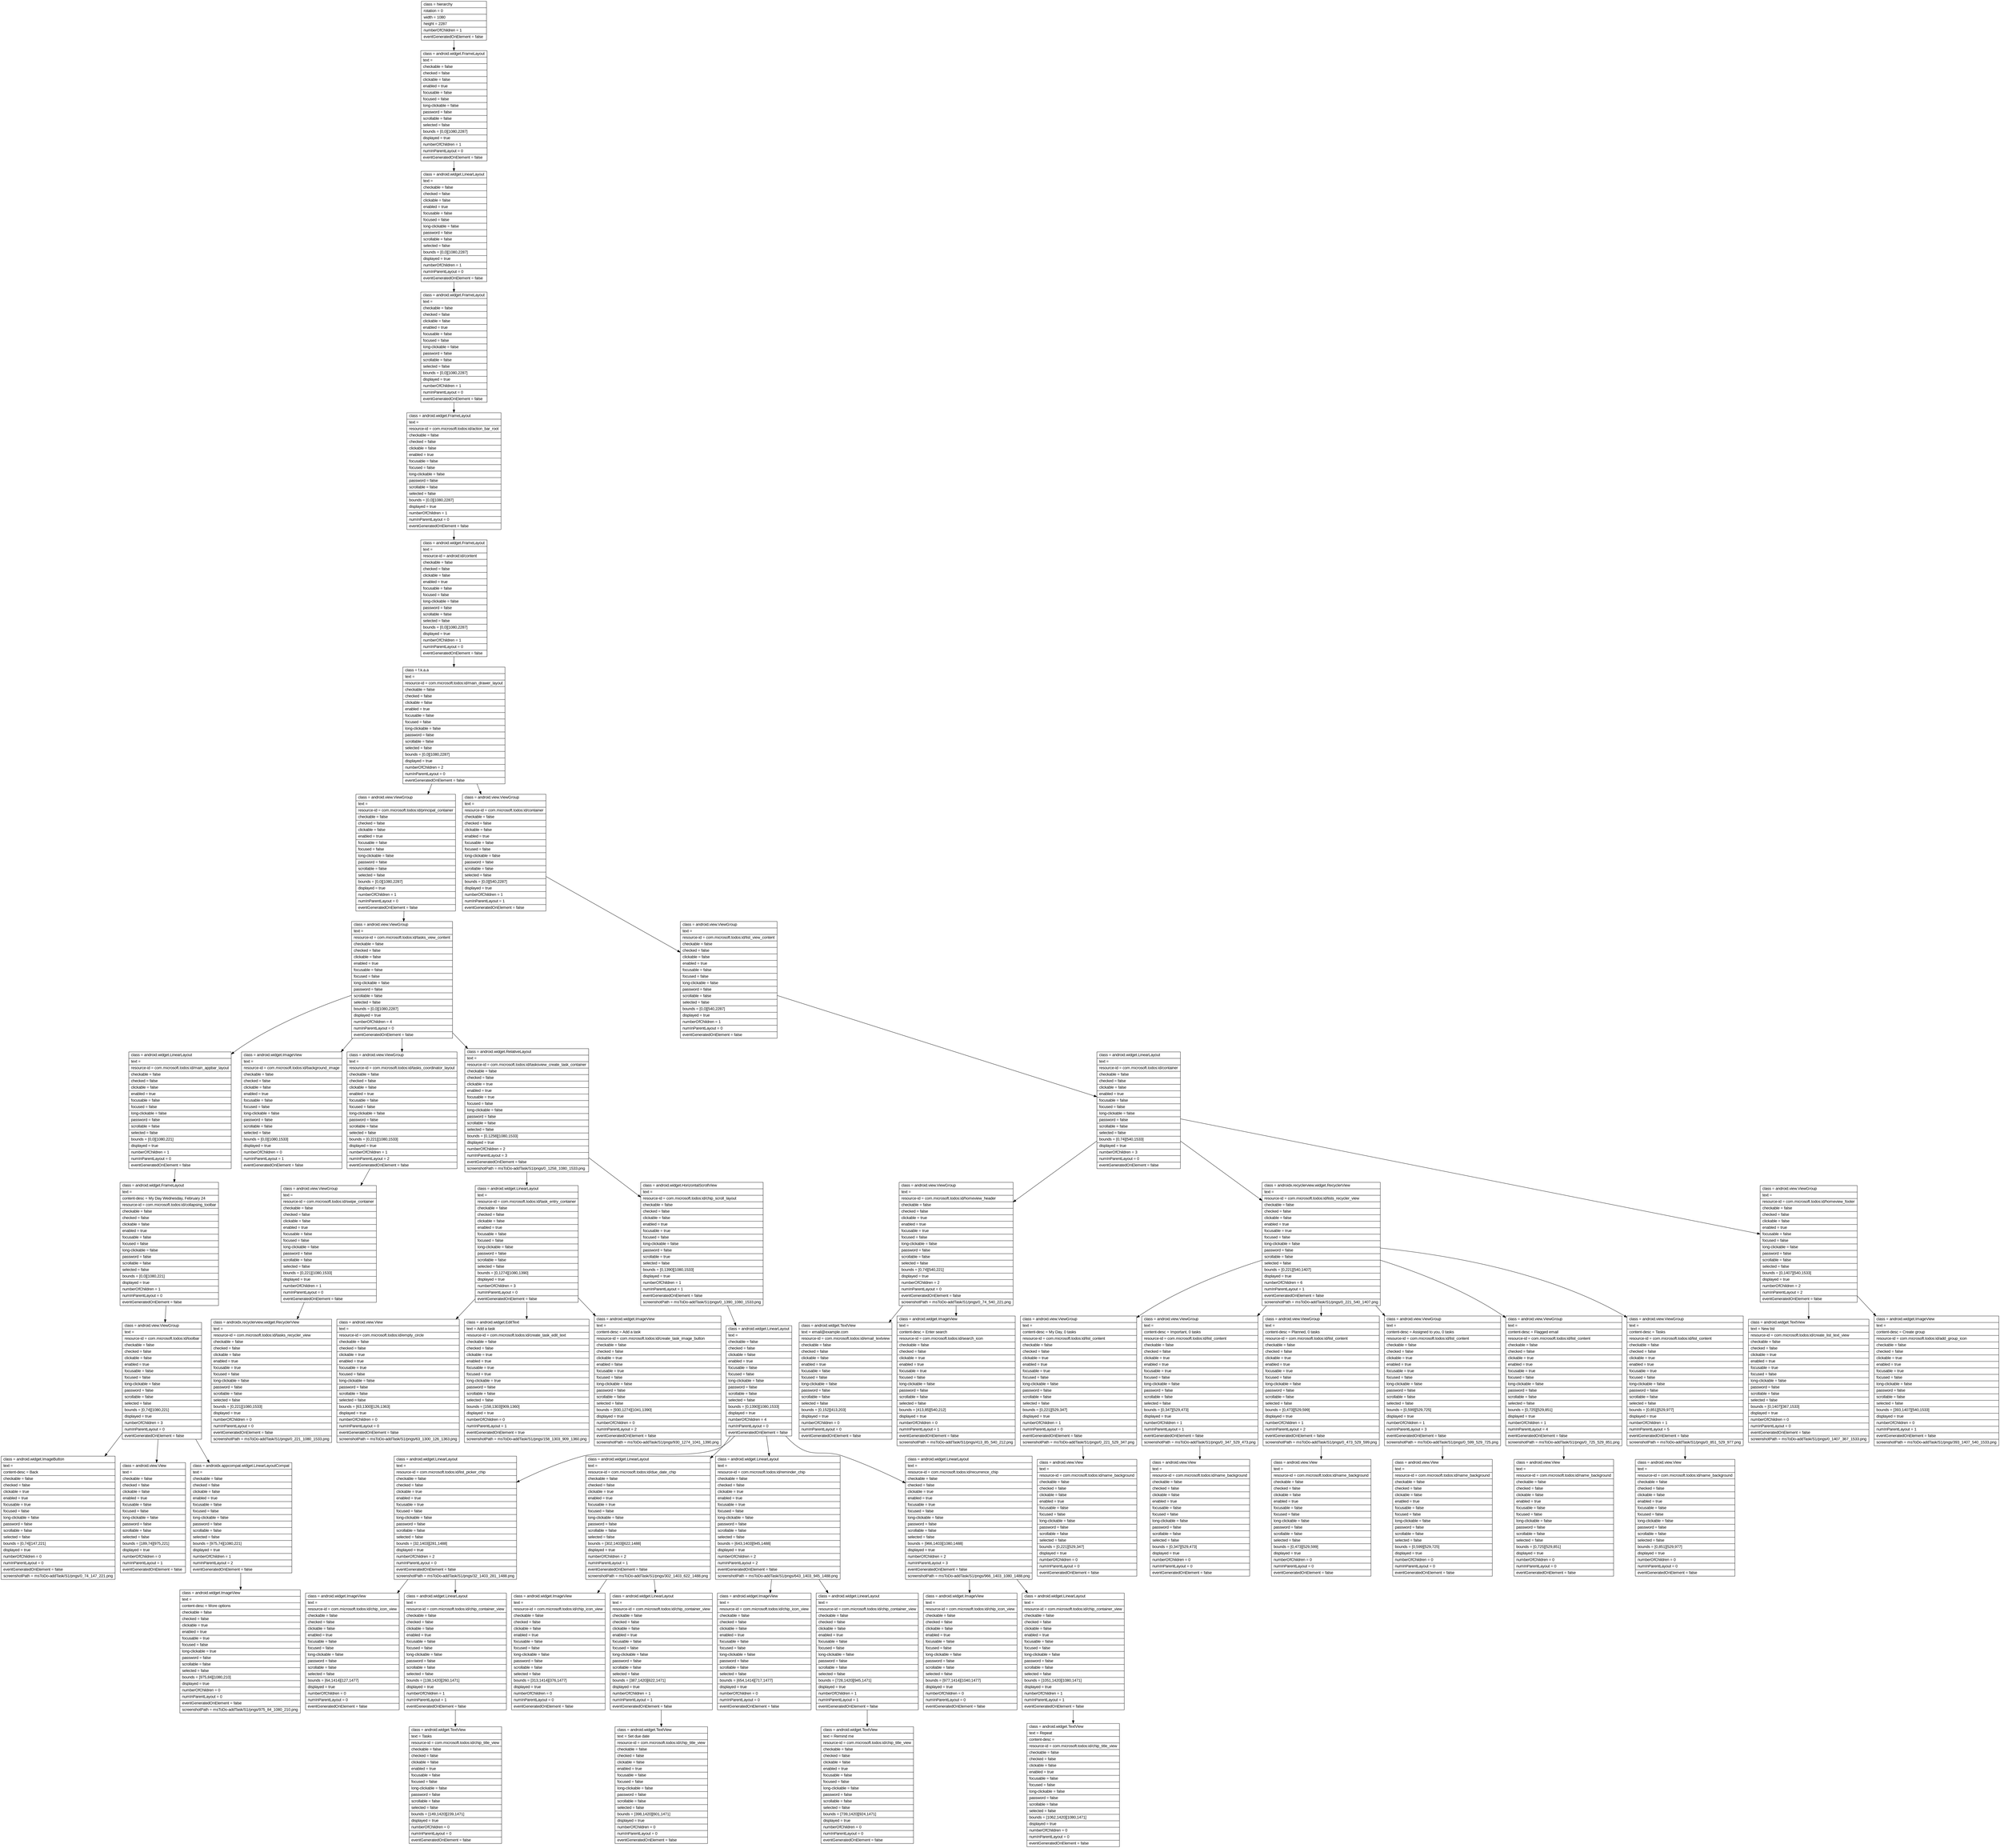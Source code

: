 digraph Layout {

	node [shape=record fontname=Arial];

	0	[label="{class = hierarchy\l|rotation = 0\l|width = 1080\l|height = 2287\l|numberOfChildren = 1\l|eventGeneratedOnElement = false \l}"]
	1	[label="{class = android.widget.FrameLayout\l|text = \l|checkable = false\l|checked = false\l|clickable = false\l|enabled = true\l|focusable = false\l|focused = false\l|long-clickable = false\l|password = false\l|scrollable = false\l|selected = false\l|bounds = [0,0][1080,2287]\l|displayed = true\l|numberOfChildren = 1\l|numInParentLayout = 0\l|eventGeneratedOnElement = false \l}"]
	2	[label="{class = android.widget.LinearLayout\l|text = \l|checkable = false\l|checked = false\l|clickable = false\l|enabled = true\l|focusable = false\l|focused = false\l|long-clickable = false\l|password = false\l|scrollable = false\l|selected = false\l|bounds = [0,0][1080,2287]\l|displayed = true\l|numberOfChildren = 1\l|numInParentLayout = 0\l|eventGeneratedOnElement = false \l}"]
	3	[label="{class = android.widget.FrameLayout\l|text = \l|checkable = false\l|checked = false\l|clickable = false\l|enabled = true\l|focusable = false\l|focused = false\l|long-clickable = false\l|password = false\l|scrollable = false\l|selected = false\l|bounds = [0,0][1080,2287]\l|displayed = true\l|numberOfChildren = 1\l|numInParentLayout = 0\l|eventGeneratedOnElement = false \l}"]
	4	[label="{class = android.widget.FrameLayout\l|text = \l|resource-id = com.microsoft.todos:id/action_bar_root\l|checkable = false\l|checked = false\l|clickable = false\l|enabled = true\l|focusable = false\l|focused = false\l|long-clickable = false\l|password = false\l|scrollable = false\l|selected = false\l|bounds = [0,0][1080,2287]\l|displayed = true\l|numberOfChildren = 1\l|numInParentLayout = 0\l|eventGeneratedOnElement = false \l}"]
	5	[label="{class = android.widget.FrameLayout\l|text = \l|resource-id = android:id/content\l|checkable = false\l|checked = false\l|clickable = false\l|enabled = true\l|focusable = false\l|focused = false\l|long-clickable = false\l|password = false\l|scrollable = false\l|selected = false\l|bounds = [0,0][1080,2287]\l|displayed = true\l|numberOfChildren = 1\l|numInParentLayout = 0\l|eventGeneratedOnElement = false \l}"]
	6	[label="{class = f.k.a.a\l|text = \l|resource-id = com.microsoft.todos:id/main_drawer_layout\l|checkable = false\l|checked = false\l|clickable = false\l|enabled = true\l|focusable = false\l|focused = false\l|long-clickable = false\l|password = false\l|scrollable = false\l|selected = false\l|bounds = [0,0][1080,2287]\l|displayed = true\l|numberOfChildren = 2\l|numInParentLayout = 0\l|eventGeneratedOnElement = false \l}"]
	7	[label="{class = android.view.ViewGroup\l|text = \l|resource-id = com.microsoft.todos:id/principal_container\l|checkable = false\l|checked = false\l|clickable = false\l|enabled = true\l|focusable = false\l|focused = false\l|long-clickable = false\l|password = false\l|scrollable = false\l|selected = false\l|bounds = [0,0][1080,2287]\l|displayed = true\l|numberOfChildren = 1\l|numInParentLayout = 0\l|eventGeneratedOnElement = false \l}"]
	8	[label="{class = android.view.ViewGroup\l|text = \l|resource-id = com.microsoft.todos:id/container\l|checkable = false\l|checked = false\l|clickable = false\l|enabled = true\l|focusable = false\l|focused = false\l|long-clickable = false\l|password = false\l|scrollable = false\l|selected = false\l|bounds = [0,0][540,2287]\l|displayed = true\l|numberOfChildren = 1\l|numInParentLayout = 1\l|eventGeneratedOnElement = false \l}"]
	9	[label="{class = android.view.ViewGroup\l|text = \l|resource-id = com.microsoft.todos:id/tasks_view_content\l|checkable = false\l|checked = false\l|clickable = false\l|enabled = true\l|focusable = false\l|focused = false\l|long-clickable = false\l|password = false\l|scrollable = false\l|selected = false\l|bounds = [0,0][1080,2287]\l|displayed = true\l|numberOfChildren = 4\l|numInParentLayout = 0\l|eventGeneratedOnElement = false \l}"]
	10	[label="{class = android.view.ViewGroup\l|text = \l|resource-id = com.microsoft.todos:id/list_view_content\l|checkable = false\l|checked = false\l|clickable = false\l|enabled = true\l|focusable = false\l|focused = false\l|long-clickable = false\l|password = false\l|scrollable = false\l|selected = false\l|bounds = [0,0][540,2287]\l|displayed = true\l|numberOfChildren = 1\l|numInParentLayout = 0\l|eventGeneratedOnElement = false \l}"]
	11	[label="{class = android.widget.LinearLayout\l|text = \l|resource-id = com.microsoft.todos:id/main_appbar_layout\l|checkable = false\l|checked = false\l|clickable = false\l|enabled = true\l|focusable = false\l|focused = false\l|long-clickable = false\l|password = false\l|scrollable = false\l|selected = false\l|bounds = [0,0][1080,221]\l|displayed = true\l|numberOfChildren = 1\l|numInParentLayout = 0\l|eventGeneratedOnElement = false \l}"]
	12	[label="{class = android.widget.ImageView\l|text = \l|resource-id = com.microsoft.todos:id/background_image\l|checkable = false\l|checked = false\l|clickable = false\l|enabled = true\l|focusable = false\l|focused = false\l|long-clickable = false\l|password = false\l|scrollable = false\l|selected = false\l|bounds = [0,0][1080,1533]\l|displayed = true\l|numberOfChildren = 0\l|numInParentLayout = 1\l|eventGeneratedOnElement = false \l}"]
	13	[label="{class = android.view.ViewGroup\l|text = \l|resource-id = com.microsoft.todos:id/tasks_coordinator_layout\l|checkable = false\l|checked = false\l|clickable = false\l|enabled = true\l|focusable = false\l|focused = false\l|long-clickable = false\l|password = false\l|scrollable = false\l|selected = false\l|bounds = [0,221][1080,1533]\l|displayed = true\l|numberOfChildren = 1\l|numInParentLayout = 2\l|eventGeneratedOnElement = false \l}"]
	14	[label="{class = android.widget.RelativeLayout\l|text = \l|resource-id = com.microsoft.todos:id/tasksview_create_task_container\l|checkable = false\l|checked = false\l|clickable = true\l|enabled = true\l|focusable = true\l|focused = false\l|long-clickable = false\l|password = false\l|scrollable = false\l|selected = false\l|bounds = [0,1258][1080,1533]\l|displayed = true\l|numberOfChildren = 2\l|numInParentLayout = 3\l|eventGeneratedOnElement = false \l|screenshotPath = msToDo-addTask/S1/pngs/0_1258_1080_1533.png\l}"]
	15	[label="{class = android.widget.LinearLayout\l|text = \l|resource-id = com.microsoft.todos:id/container\l|checkable = false\l|checked = false\l|clickable = false\l|enabled = true\l|focusable = false\l|focused = false\l|long-clickable = false\l|password = false\l|scrollable = false\l|selected = false\l|bounds = [0,74][540,1533]\l|displayed = true\l|numberOfChildren = 3\l|numInParentLayout = 0\l|eventGeneratedOnElement = false \l}"]
	16	[label="{class = android.widget.FrameLayout\l|text = \l|content-desc = My Day Wednesday, February 24\l|resource-id = com.microsoft.todos:id/collapsing_toolbar\l|checkable = false\l|checked = false\l|clickable = false\l|enabled = true\l|focusable = false\l|focused = false\l|long-clickable = false\l|password = false\l|scrollable = false\l|selected = false\l|bounds = [0,0][1080,221]\l|displayed = true\l|numberOfChildren = 1\l|numInParentLayout = 0\l|eventGeneratedOnElement = false \l}"]
	17	[label="{class = android.view.ViewGroup\l|text = \l|resource-id = com.microsoft.todos:id/swipe_container\l|checkable = false\l|checked = false\l|clickable = false\l|enabled = true\l|focusable = false\l|focused = false\l|long-clickable = false\l|password = false\l|scrollable = false\l|selected = false\l|bounds = [0,221][1080,1533]\l|displayed = true\l|numberOfChildren = 1\l|numInParentLayout = 0\l|eventGeneratedOnElement = false \l}"]
	18	[label="{class = android.widget.LinearLayout\l|text = \l|resource-id = com.microsoft.todos:id/task_entry_container\l|checkable = false\l|checked = false\l|clickable = false\l|enabled = true\l|focusable = false\l|focused = false\l|long-clickable = false\l|password = false\l|scrollable = false\l|selected = false\l|bounds = [0,1274][1080,1390]\l|displayed = true\l|numberOfChildren = 3\l|numInParentLayout = 0\l|eventGeneratedOnElement = false \l}"]
	19	[label="{class = android.widget.HorizontalScrollView\l|text = \l|resource-id = com.microsoft.todos:id/chip_scroll_layout\l|checkable = false\l|checked = false\l|clickable = false\l|enabled = true\l|focusable = true\l|focused = false\l|long-clickable = false\l|password = false\l|scrollable = true\l|selected = false\l|bounds = [0,1390][1080,1533]\l|displayed = true\l|numberOfChildren = 1\l|numInParentLayout = 1\l|eventGeneratedOnElement = false \l|screenshotPath = msToDo-addTask/S1/pngs/0_1390_1080_1533.png\l}"]
	20	[label="{class = android.view.ViewGroup\l|text = \l|resource-id = com.microsoft.todos:id/homeview_header\l|checkable = false\l|checked = false\l|clickable = true\l|enabled = true\l|focusable = true\l|focused = false\l|long-clickable = false\l|password = false\l|scrollable = false\l|selected = false\l|bounds = [0,74][540,221]\l|displayed = true\l|numberOfChildren = 2\l|numInParentLayout = 0\l|eventGeneratedOnElement = false \l|screenshotPath = msToDo-addTask/S1/pngs/0_74_540_221.png\l}"]
	21	[label="{class = androidx.recyclerview.widget.RecyclerView\l|text = \l|resource-id = com.microsoft.todos:id/lists_recycler_view\l|checkable = false\l|checked = false\l|clickable = false\l|enabled = true\l|focusable = true\l|focused = false\l|long-clickable = false\l|password = false\l|scrollable = false\l|selected = false\l|bounds = [0,221][540,1407]\l|displayed = true\l|numberOfChildren = 6\l|numInParentLayout = 1\l|eventGeneratedOnElement = false \l|screenshotPath = msToDo-addTask/S1/pngs/0_221_540_1407.png\l}"]
	22	[label="{class = android.view.ViewGroup\l|text = \l|resource-id = com.microsoft.todos:id/homeview_footer\l|checkable = false\l|checked = false\l|clickable = false\l|enabled = true\l|focusable = false\l|focused = false\l|long-clickable = false\l|password = false\l|scrollable = false\l|selected = false\l|bounds = [0,1407][540,1533]\l|displayed = true\l|numberOfChildren = 2\l|numInParentLayout = 2\l|eventGeneratedOnElement = false \l}"]
	23	[label="{class = android.view.ViewGroup\l|text = \l|resource-id = com.microsoft.todos:id/toolbar\l|checkable = false\l|checked = false\l|clickable = false\l|enabled = true\l|focusable = false\l|focused = false\l|long-clickable = false\l|password = false\l|scrollable = false\l|selected = false\l|bounds = [0,74][1080,221]\l|displayed = true\l|numberOfChildren = 3\l|numInParentLayout = 0\l|eventGeneratedOnElement = false \l}"]
	24	[label="{class = androidx.recyclerview.widget.RecyclerView\l|text = \l|resource-id = com.microsoft.todos:id/tasks_recycler_view\l|checkable = false\l|checked = false\l|clickable = false\l|enabled = true\l|focusable = true\l|focused = false\l|long-clickable = false\l|password = false\l|scrollable = false\l|selected = false\l|bounds = [0,221][1080,1533]\l|displayed = true\l|numberOfChildren = 0\l|numInParentLayout = 0\l|eventGeneratedOnElement = false \l|screenshotPath = msToDo-addTask/S1/pngs/0_221_1080_1533.png\l}"]
	25	[label="{class = android.view.View\l|text = \l|resource-id = com.microsoft.todos:id/empty_circle\l|checkable = false\l|checked = false\l|clickable = true\l|enabled = true\l|focusable = true\l|focused = false\l|long-clickable = false\l|password = false\l|scrollable = false\l|selected = false\l|bounds = [63,1300][126,1363]\l|displayed = true\l|numberOfChildren = 0\l|numInParentLayout = 0\l|eventGeneratedOnElement = false \l|screenshotPath = msToDo-addTask/S1/pngs/63_1300_126_1363.png\l}"]
	26	[label="{class = android.widget.EditText\l|text = Add a task\l|resource-id = com.microsoft.todos:id/create_task_edit_text\l|checkable = false\l|checked = false\l|clickable = true\l|enabled = true\l|focusable = true\l|focused = true\l|long-clickable = true\l|password = false\l|scrollable = false\l|selected = false\l|bounds = [158,1303][909,1360]\l|displayed = true\l|numberOfChildren = 0\l|numInParentLayout = 1\l|eventGeneratedOnElement = true \l|screenshotPath = msToDo-addTask/S1/pngs/158_1303_909_1360.png\l}"]
	27	[label="{class = android.widget.ImageView\l|text = \l|content-desc = Add a task\l|resource-id = com.microsoft.todos:id/create_task_image_button\l|checkable = false\l|checked = false\l|clickable = true\l|enabled = false\l|focusable = true\l|focused = false\l|long-clickable = false\l|password = false\l|scrollable = false\l|selected = false\l|bounds = [930,1274][1041,1390]\l|displayed = true\l|numberOfChildren = 0\l|numInParentLayout = 2\l|eventGeneratedOnElement = false \l|screenshotPath = msToDo-addTask/S1/pngs/930_1274_1041_1390.png\l}"]
	28	[label="{class = android.widget.LinearLayout\l|text = \l|checkable = false\l|checked = false\l|clickable = false\l|enabled = true\l|focusable = false\l|focused = false\l|long-clickable = false\l|password = false\l|scrollable = false\l|selected = false\l|bounds = [0,1390][1080,1533]\l|displayed = true\l|numberOfChildren = 4\l|numInParentLayout = 0\l|eventGeneratedOnElement = false \l}"]
	29	[label="{class = android.widget.TextView\l|text = email@example.com\l|resource-id = com.microsoft.todos:id/email_textview\l|checkable = false\l|checked = false\l|clickable = false\l|enabled = true\l|focusable = false\l|focused = false\l|long-clickable = false\l|password = false\l|scrollable = false\l|selected = false\l|bounds = [0,152][413,203]\l|displayed = true\l|numberOfChildren = 0\l|numInParentLayout = 0\l|eventGeneratedOnElement = false \l}"]
	30	[label="{class = android.widget.ImageView\l|text = \l|content-desc = Enter search\l|resource-id = com.microsoft.todos:id/search_icon\l|checkable = false\l|checked = false\l|clickable = true\l|enabled = true\l|focusable = true\l|focused = false\l|long-clickable = false\l|password = false\l|scrollable = false\l|selected = false\l|bounds = [413,85][540,212]\l|displayed = true\l|numberOfChildren = 0\l|numInParentLayout = 1\l|eventGeneratedOnElement = false \l|screenshotPath = msToDo-addTask/S1/pngs/413_85_540_212.png\l}"]
	31	[label="{class = android.view.ViewGroup\l|text = \l|content-desc = My Day, 0 tasks\l|resource-id = com.microsoft.todos:id/list_content\l|checkable = false\l|checked = false\l|clickable = true\l|enabled = true\l|focusable = true\l|focused = false\l|long-clickable = false\l|password = false\l|scrollable = false\l|selected = false\l|bounds = [0,221][529,347]\l|displayed = true\l|numberOfChildren = 1\l|numInParentLayout = 0\l|eventGeneratedOnElement = false \l|screenshotPath = msToDo-addTask/S1/pngs/0_221_529_347.png\l}"]
	32	[label="{class = android.view.ViewGroup\l|text = \l|content-desc = Important, 0 tasks\l|resource-id = com.microsoft.todos:id/list_content\l|checkable = false\l|checked = false\l|clickable = true\l|enabled = true\l|focusable = true\l|focused = false\l|long-clickable = false\l|password = false\l|scrollable = false\l|selected = false\l|bounds = [0,347][529,473]\l|displayed = true\l|numberOfChildren = 1\l|numInParentLayout = 1\l|eventGeneratedOnElement = false \l|screenshotPath = msToDo-addTask/S1/pngs/0_347_529_473.png\l}"]
	33	[label="{class = android.view.ViewGroup\l|text = \l|content-desc = Planned, 0 tasks\l|resource-id = com.microsoft.todos:id/list_content\l|checkable = false\l|checked = false\l|clickable = true\l|enabled = true\l|focusable = true\l|focused = false\l|long-clickable = false\l|password = false\l|scrollable = false\l|selected = false\l|bounds = [0,473][529,599]\l|displayed = true\l|numberOfChildren = 1\l|numInParentLayout = 2\l|eventGeneratedOnElement = false \l|screenshotPath = msToDo-addTask/S1/pngs/0_473_529_599.png\l}"]
	34	[label="{class = android.view.ViewGroup\l|text = \l|content-desc = Assigned to you, 0 tasks\l|resource-id = com.microsoft.todos:id/list_content\l|checkable = false\l|checked = false\l|clickable = true\l|enabled = true\l|focusable = true\l|focused = false\l|long-clickable = false\l|password = false\l|scrollable = false\l|selected = false\l|bounds = [0,599][529,725]\l|displayed = true\l|numberOfChildren = 1\l|numInParentLayout = 3\l|eventGeneratedOnElement = false \l|screenshotPath = msToDo-addTask/S1/pngs/0_599_529_725.png\l}"]
	35	[label="{class = android.view.ViewGroup\l|text = \l|content-desc = Flagged email\l|resource-id = com.microsoft.todos:id/list_content\l|checkable = false\l|checked = false\l|clickable = true\l|enabled = true\l|focusable = true\l|focused = false\l|long-clickable = false\l|password = false\l|scrollable = false\l|selected = false\l|bounds = [0,725][529,851]\l|displayed = true\l|numberOfChildren = 1\l|numInParentLayout = 4\l|eventGeneratedOnElement = false \l|screenshotPath = msToDo-addTask/S1/pngs/0_725_529_851.png\l}"]
	36	[label="{class = android.view.ViewGroup\l|text = \l|content-desc = Tasks\l|resource-id = com.microsoft.todos:id/list_content\l|checkable = false\l|checked = false\l|clickable = true\l|enabled = true\l|focusable = true\l|focused = false\l|long-clickable = false\l|password = false\l|scrollable = false\l|selected = false\l|bounds = [0,851][529,977]\l|displayed = true\l|numberOfChildren = 1\l|numInParentLayout = 5\l|eventGeneratedOnElement = false \l|screenshotPath = msToDo-addTask/S1/pngs/0_851_529_977.png\l}"]
	37	[label="{class = android.widget.TextView\l|text = New list\l|resource-id = com.microsoft.todos:id/create_list_text_view\l|checkable = false\l|checked = false\l|clickable = true\l|enabled = true\l|focusable = true\l|focused = false\l|long-clickable = false\l|password = false\l|scrollable = false\l|selected = false\l|bounds = [0,1407][367,1533]\l|displayed = true\l|numberOfChildren = 0\l|numInParentLayout = 0\l|eventGeneratedOnElement = false \l|screenshotPath = msToDo-addTask/S1/pngs/0_1407_367_1533.png\l}"]
	38	[label="{class = android.widget.ImageView\l|text = \l|content-desc = Create group\l|resource-id = com.microsoft.todos:id/add_group_icon\l|checkable = false\l|checked = false\l|clickable = true\l|enabled = true\l|focusable = true\l|focused = false\l|long-clickable = false\l|password = false\l|scrollable = false\l|selected = false\l|bounds = [393,1407][540,1533]\l|displayed = true\l|numberOfChildren = 0\l|numInParentLayout = 1\l|eventGeneratedOnElement = false \l|screenshotPath = msToDo-addTask/S1/pngs/393_1407_540_1533.png\l}"]
	39	[label="{class = android.widget.ImageButton\l|text = \l|content-desc = Back\l|checkable = false\l|checked = false\l|clickable = true\l|enabled = true\l|focusable = true\l|focused = false\l|long-clickable = false\l|password = false\l|scrollable = false\l|selected = false\l|bounds = [0,74][147,221]\l|displayed = true\l|numberOfChildren = 0\l|numInParentLayout = 0\l|eventGeneratedOnElement = false \l|screenshotPath = msToDo-addTask/S1/pngs/0_74_147_221.png\l}"]
	40	[label="{class = android.view.View\l|text = \l|checkable = false\l|checked = false\l|clickable = false\l|enabled = true\l|focusable = false\l|focused = false\l|long-clickable = false\l|password = false\l|scrollable = false\l|selected = false\l|bounds = [189,74][975,221]\l|displayed = true\l|numberOfChildren = 0\l|numInParentLayout = 1\l|eventGeneratedOnElement = false \l}"]
	41	[label="{class = androidx.appcompat.widget.LinearLayoutCompat\l|text = \l|checkable = false\l|checked = false\l|clickable = false\l|enabled = true\l|focusable = false\l|focused = false\l|long-clickable = false\l|password = false\l|scrollable = false\l|selected = false\l|bounds = [975,74][1080,221]\l|displayed = true\l|numberOfChildren = 1\l|numInParentLayout = 2\l|eventGeneratedOnElement = false \l}"]
	42	[label="{class = android.widget.LinearLayout\l|text = \l|resource-id = com.microsoft.todos:id/list_picker_chip\l|checkable = false\l|checked = false\l|clickable = true\l|enabled = true\l|focusable = true\l|focused = false\l|long-clickable = false\l|password = false\l|scrollable = false\l|selected = false\l|bounds = [32,1403][281,1488]\l|displayed = true\l|numberOfChildren = 2\l|numInParentLayout = 0\l|eventGeneratedOnElement = false \l|screenshotPath = msToDo-addTask/S1/pngs/32_1403_281_1488.png\l}"]
	43	[label="{class = android.widget.LinearLayout\l|text = \l|resource-id = com.microsoft.todos:id/due_date_chip\l|checkable = false\l|checked = false\l|clickable = true\l|enabled = true\l|focusable = true\l|focused = false\l|long-clickable = false\l|password = false\l|scrollable = false\l|selected = false\l|bounds = [302,1403][622,1488]\l|displayed = true\l|numberOfChildren = 2\l|numInParentLayout = 1\l|eventGeneratedOnElement = false \l|screenshotPath = msToDo-addTask/S1/pngs/302_1403_622_1488.png\l}"]
	44	[label="{class = android.widget.LinearLayout\l|text = \l|resource-id = com.microsoft.todos:id/reminder_chip\l|checkable = false\l|checked = false\l|clickable = true\l|enabled = true\l|focusable = true\l|focused = false\l|long-clickable = false\l|password = false\l|scrollable = false\l|selected = false\l|bounds = [643,1403][945,1488]\l|displayed = true\l|numberOfChildren = 2\l|numInParentLayout = 2\l|eventGeneratedOnElement = false \l|screenshotPath = msToDo-addTask/S1/pngs/643_1403_945_1488.png\l}"]
	45	[label="{class = android.widget.LinearLayout\l|text = \l|resource-id = com.microsoft.todos:id/recurrence_chip\l|checkable = false\l|checked = false\l|clickable = true\l|enabled = true\l|focusable = true\l|focused = false\l|long-clickable = false\l|password = false\l|scrollable = false\l|selected = false\l|bounds = [966,1403][1080,1488]\l|displayed = true\l|numberOfChildren = 2\l|numInParentLayout = 3\l|eventGeneratedOnElement = false \l|screenshotPath = msToDo-addTask/S1/pngs/966_1403_1080_1488.png\l}"]
	46	[label="{class = android.view.View\l|text = \l|resource-id = com.microsoft.todos:id/name_background\l|checkable = false\l|checked = false\l|clickable = false\l|enabled = true\l|focusable = false\l|focused = false\l|long-clickable = false\l|password = false\l|scrollable = false\l|selected = false\l|bounds = [0,221][529,347]\l|displayed = true\l|numberOfChildren = 0\l|numInParentLayout = 0\l|eventGeneratedOnElement = false \l}"]
	47	[label="{class = android.view.View\l|text = \l|resource-id = com.microsoft.todos:id/name_background\l|checkable = false\l|checked = false\l|clickable = false\l|enabled = true\l|focusable = false\l|focused = false\l|long-clickable = false\l|password = false\l|scrollable = false\l|selected = false\l|bounds = [0,347][529,473]\l|displayed = true\l|numberOfChildren = 0\l|numInParentLayout = 0\l|eventGeneratedOnElement = false \l}"]
	48	[label="{class = android.view.View\l|text = \l|resource-id = com.microsoft.todos:id/name_background\l|checkable = false\l|checked = false\l|clickable = false\l|enabled = true\l|focusable = false\l|focused = false\l|long-clickable = false\l|password = false\l|scrollable = false\l|selected = false\l|bounds = [0,473][529,599]\l|displayed = true\l|numberOfChildren = 0\l|numInParentLayout = 0\l|eventGeneratedOnElement = false \l}"]
	49	[label="{class = android.view.View\l|text = \l|resource-id = com.microsoft.todos:id/name_background\l|checkable = false\l|checked = false\l|clickable = false\l|enabled = true\l|focusable = false\l|focused = false\l|long-clickable = false\l|password = false\l|scrollable = false\l|selected = false\l|bounds = [0,599][529,725]\l|displayed = true\l|numberOfChildren = 0\l|numInParentLayout = 0\l|eventGeneratedOnElement = false \l}"]
	50	[label="{class = android.view.View\l|text = \l|resource-id = com.microsoft.todos:id/name_background\l|checkable = false\l|checked = false\l|clickable = false\l|enabled = true\l|focusable = false\l|focused = false\l|long-clickable = false\l|password = false\l|scrollable = false\l|selected = false\l|bounds = [0,725][529,851]\l|displayed = true\l|numberOfChildren = 0\l|numInParentLayout = 0\l|eventGeneratedOnElement = false \l}"]
	51	[label="{class = android.view.View\l|text = \l|resource-id = com.microsoft.todos:id/name_background\l|checkable = false\l|checked = false\l|clickable = false\l|enabled = true\l|focusable = false\l|focused = false\l|long-clickable = false\l|password = false\l|scrollable = false\l|selected = false\l|bounds = [0,851][529,977]\l|displayed = true\l|numberOfChildren = 0\l|numInParentLayout = 0\l|eventGeneratedOnElement = false \l}"]
	52	[label="{class = android.widget.ImageView\l|text = \l|content-desc = More options\l|checkable = false\l|checked = false\l|clickable = true\l|enabled = true\l|focusable = true\l|focused = false\l|long-clickable = true\l|password = false\l|scrollable = false\l|selected = false\l|bounds = [975,84][1080,210]\l|displayed = true\l|numberOfChildren = 0\l|numInParentLayout = 0\l|eventGeneratedOnElement = false \l|screenshotPath = msToDo-addTask/S1/pngs/975_84_1080_210.png\l}"]
	53	[label="{class = android.widget.ImageView\l|text = \l|resource-id = com.microsoft.todos:id/chip_icon_view\l|checkable = false\l|checked = false\l|clickable = false\l|enabled = true\l|focusable = false\l|focused = false\l|long-clickable = false\l|password = false\l|scrollable = false\l|selected = false\l|bounds = [64,1414][127,1477]\l|displayed = true\l|numberOfChildren = 0\l|numInParentLayout = 0\l|eventGeneratedOnElement = false \l}"]
	54	[label="{class = android.widget.LinearLayout\l|text = \l|resource-id = com.microsoft.todos:id/chip_container_view\l|checkable = false\l|checked = false\l|clickable = false\l|enabled = true\l|focusable = false\l|focused = false\l|long-clickable = false\l|password = false\l|scrollable = false\l|selected = false\l|bounds = [138,1420][260,1471]\l|displayed = true\l|numberOfChildren = 1\l|numInParentLayout = 1\l|eventGeneratedOnElement = false \l}"]
	55	[label="{class = android.widget.ImageView\l|text = \l|resource-id = com.microsoft.todos:id/chip_icon_view\l|checkable = false\l|checked = false\l|clickable = false\l|enabled = true\l|focusable = false\l|focused = false\l|long-clickable = false\l|password = false\l|scrollable = false\l|selected = false\l|bounds = [313,1414][376,1477]\l|displayed = true\l|numberOfChildren = 0\l|numInParentLayout = 0\l|eventGeneratedOnElement = false \l}"]
	56	[label="{class = android.widget.LinearLayout\l|text = \l|resource-id = com.microsoft.todos:id/chip_container_view\l|checkable = false\l|checked = false\l|clickable = false\l|enabled = true\l|focusable = false\l|focused = false\l|long-clickable = false\l|password = false\l|scrollable = false\l|selected = false\l|bounds = [387,1420][622,1471]\l|displayed = true\l|numberOfChildren = 1\l|numInParentLayout = 1\l|eventGeneratedOnElement = false \l}"]
	57	[label="{class = android.widget.ImageView\l|text = \l|resource-id = com.microsoft.todos:id/chip_icon_view\l|checkable = false\l|checked = false\l|clickable = false\l|enabled = true\l|focusable = false\l|focused = false\l|long-clickable = false\l|password = false\l|scrollable = false\l|selected = false\l|bounds = [654,1414][717,1477]\l|displayed = true\l|numberOfChildren = 0\l|numInParentLayout = 0\l|eventGeneratedOnElement = false \l}"]
	58	[label="{class = android.widget.LinearLayout\l|text = \l|resource-id = com.microsoft.todos:id/chip_container_view\l|checkable = false\l|checked = false\l|clickable = false\l|enabled = true\l|focusable = false\l|focused = false\l|long-clickable = false\l|password = false\l|scrollable = false\l|selected = false\l|bounds = [728,1420][945,1471]\l|displayed = true\l|numberOfChildren = 1\l|numInParentLayout = 1\l|eventGeneratedOnElement = false \l}"]
	59	[label="{class = android.widget.ImageView\l|text = \l|resource-id = com.microsoft.todos:id/chip_icon_view\l|checkable = false\l|checked = false\l|clickable = false\l|enabled = true\l|focusable = false\l|focused = false\l|long-clickable = false\l|password = false\l|scrollable = false\l|selected = false\l|bounds = [977,1414][1040,1477]\l|displayed = true\l|numberOfChildren = 0\l|numInParentLayout = 0\l|eventGeneratedOnElement = false \l}"]
	60	[label="{class = android.widget.LinearLayout\l|text = \l|resource-id = com.microsoft.todos:id/chip_container_view\l|checkable = false\l|checked = false\l|clickable = false\l|enabled = true\l|focusable = false\l|focused = false\l|long-clickable = false\l|password = false\l|scrollable = false\l|selected = false\l|bounds = [1051,1420][1080,1471]\l|displayed = true\l|numberOfChildren = 1\l|numInParentLayout = 1\l|eventGeneratedOnElement = false \l}"]
	61	[label="{class = android.widget.TextView\l|text = Tasks\l|resource-id = com.microsoft.todos:id/chip_title_view\l|checkable = false\l|checked = false\l|clickable = false\l|enabled = true\l|focusable = false\l|focused = false\l|long-clickable = false\l|password = false\l|scrollable = false\l|selected = false\l|bounds = [149,1420][239,1471]\l|displayed = true\l|numberOfChildren = 0\l|numInParentLayout = 0\l|eventGeneratedOnElement = false \l}"]
	62	[label="{class = android.widget.TextView\l|text = Set due date\l|resource-id = com.microsoft.todos:id/chip_title_view\l|checkable = false\l|checked = false\l|clickable = false\l|enabled = true\l|focusable = false\l|focused = false\l|long-clickable = false\l|password = false\l|scrollable = false\l|selected = false\l|bounds = [398,1420][601,1471]\l|displayed = true\l|numberOfChildren = 0\l|numInParentLayout = 0\l|eventGeneratedOnElement = false \l}"]
	63	[label="{class = android.widget.TextView\l|text = Remind me\l|resource-id = com.microsoft.todos:id/chip_title_view\l|checkable = false\l|checked = false\l|clickable = false\l|enabled = true\l|focusable = false\l|focused = false\l|long-clickable = false\l|password = false\l|scrollable = false\l|selected = false\l|bounds = [739,1420][924,1471]\l|displayed = true\l|numberOfChildren = 0\l|numInParentLayout = 0\l|eventGeneratedOnElement = false \l}"]
	64	[label="{class = android.widget.TextView\l|text = Repeat\l|content-desc = \l|resource-id = com.microsoft.todos:id/chip_title_view\l|checkable = false\l|checked = false\l|clickable = false\l|enabled = true\l|focusable = false\l|focused = false\l|long-clickable = false\l|password = false\l|scrollable = false\l|selected = false\l|bounds = [1062,1420][1080,1471]\l|displayed = true\l|numberOfChildren = 0\l|numInParentLayout = 0\l|eventGeneratedOnElement = false \l}"]


	0 -> 1
	1 -> 2
	2 -> 3
	3 -> 4
	4 -> 5
	5 -> 6
	6 -> 7
	6 -> 8
	7 -> 9
	8 -> 10
	9 -> 11
	9 -> 12
	9 -> 13
	9 -> 14
	10 -> 15
	11 -> 16
	13 -> 17
	14 -> 18
	14 -> 19
	15 -> 20
	15 -> 21
	15 -> 22
	16 -> 23
	17 -> 24
	18 -> 25
	18 -> 26
	18 -> 27
	19 -> 28
	20 -> 29
	20 -> 30
	21 -> 31
	21 -> 32
	21 -> 33
	21 -> 34
	21 -> 35
	21 -> 36
	22 -> 37
	22 -> 38
	23 -> 39
	23 -> 40
	23 -> 41
	28 -> 42
	28 -> 43
	28 -> 44
	28 -> 45
	31 -> 46
	32 -> 47
	33 -> 48
	34 -> 49
	35 -> 50
	36 -> 51
	41 -> 52
	42 -> 53
	42 -> 54
	43 -> 55
	43 -> 56
	44 -> 57
	44 -> 58
	45 -> 59
	45 -> 60
	54 -> 61
	56 -> 62
	58 -> 63
	60 -> 64


}